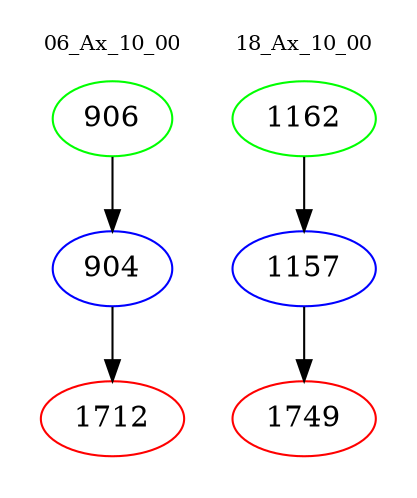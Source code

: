 digraph{
subgraph cluster_0 {
color = white
label = "06_Ax_10_00";
fontsize=10;
T0_906 [label="906", color="green"]
T0_906 -> T0_904 [color="black"]
T0_904 [label="904", color="blue"]
T0_904 -> T0_1712 [color="black"]
T0_1712 [label="1712", color="red"]
}
subgraph cluster_1 {
color = white
label = "18_Ax_10_00";
fontsize=10;
T1_1162 [label="1162", color="green"]
T1_1162 -> T1_1157 [color="black"]
T1_1157 [label="1157", color="blue"]
T1_1157 -> T1_1749 [color="black"]
T1_1749 [label="1749", color="red"]
}
}
